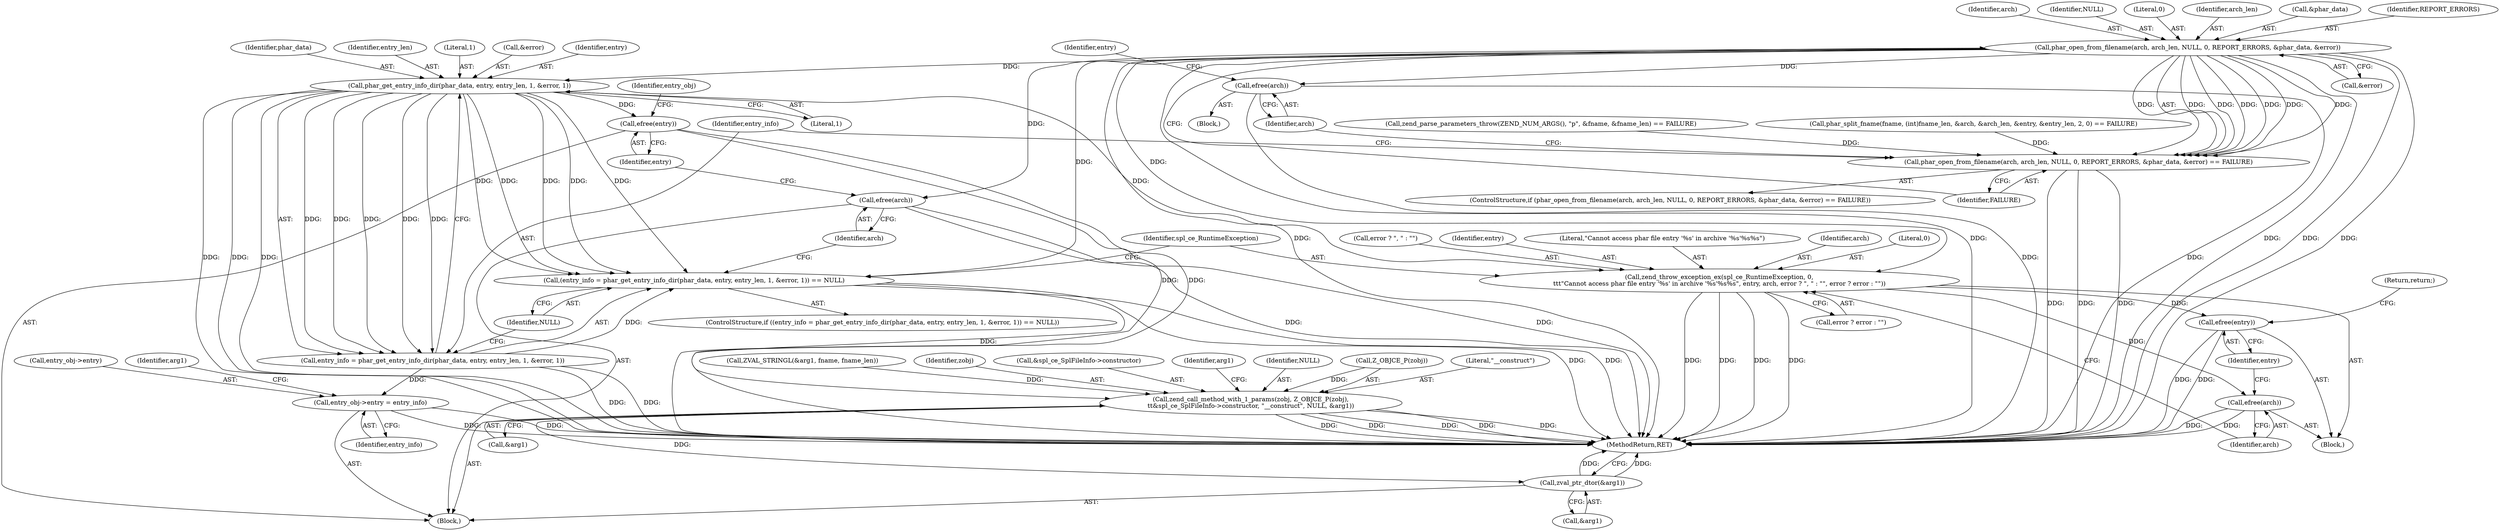 digraph "0_php_1e9b175204e3286d64dfd6c9f09151c31b5e099a_16@API" {
"1000192" [label="(Call,phar_open_from_filename(arch, arch_len, NULL, 0, REPORT_ERRORS, &phar_data, &error))"];
"1000191" [label="(Call,phar_open_from_filename(arch, arch_len, NULL, 0, REPORT_ERRORS, &phar_data, &error) == FAILURE)"];
"1000204" [label="(Call,efree(arch))"];
"1000231" [label="(Call,phar_get_entry_info_dir(phar_data, entry, entry_len, 1, &error, 1))"];
"1000228" [label="(Call,(entry_info = phar_get_entry_info_dir(phar_data, entry, entry_len, 1, &error, 1)) == NULL)"];
"1000274" [label="(Call,zend_call_method_with_1_params(zobj, Z_OBJCE_P(zobj),\n\t\t&spl_ce_SplFileInfo->constructor, \"__construct\", NULL, &arg1))"];
"1000286" [label="(Call,zval_ptr_dtor(&arg1))"];
"1000229" [label="(Call,entry_info = phar_get_entry_info_dir(phar_data, entry, entry_len, 1, &error, 1))"];
"1000264" [label="(Call,entry_obj->entry = entry_info)"];
"1000241" [label="(Call,zend_throw_exception_ex(spl_ce_RuntimeException, 0,\n\t\t\t\"Cannot access phar file entry '%s' in archive '%s'%s%s\", entry, arch, error ? \", \" : \"\", error ? error : \"\"))"];
"1000255" [label="(Call,efree(arch))"];
"1000257" [label="(Call,efree(entry))"];
"1000262" [label="(Call,efree(entry))"];
"1000260" [label="(Call,efree(arch))"];
"1000283" [label="(Identifier,NULL)"];
"1000193" [label="(Identifier,arch)"];
"1000241" [label="(Call,zend_throw_exception_ex(spl_ce_RuntimeException, 0,\n\t\t\t\"Cannot access phar file entry '%s' in archive '%s'%s%s\", entry, arch, error ? \", \" : \"\", error ? error : \"\"))"];
"1000195" [label="(Identifier,NULL)"];
"1000204" [label="(Call,efree(arch))"];
"1000228" [label="(Call,(entry_info = phar_get_entry_info_dir(phar_data, entry, entry_len, 1, &error, 1)) == NULL)"];
"1000236" [label="(Call,&error)"];
"1000230" [label="(Identifier,entry_info)"];
"1000247" [label="(Call,error ? \", \" : \"\")"];
"1000233" [label="(Identifier,entry)"];
"1000276" [label="(Call,Z_OBJCE_P(zobj))"];
"1000282" [label="(Literal,\"__construct\")"];
"1000255" [label="(Call,efree(arch))"];
"1000239" [label="(Identifier,NULL)"];
"1000231" [label="(Call,phar_get_entry_info_dir(phar_data, entry, entry_len, 1, &error, 1))"];
"1000232" [label="(Identifier,phar_data)"];
"1000234" [label="(Identifier,entry_len)"];
"1000274" [label="(Call,zend_call_method_with_1_params(zobj, Z_OBJCE_P(zobj),\n\t\t&spl_ce_SplFileInfo->constructor, \"__construct\", NULL, &arg1))"];
"1000103" [label="(Block,)"];
"1000268" [label="(Identifier,entry_info)"];
"1000251" [label="(Call,error ? error : \"\")"];
"1000265" [label="(Call,entry_obj->entry)"];
"1000245" [label="(Identifier,entry)"];
"1000196" [label="(Literal,0)"];
"1000202" [label="(Identifier,FAILURE)"];
"1000266" [label="(Identifier,entry_obj)"];
"1000235" [label="(Literal,1)"];
"1000194" [label="(Identifier,arch_len)"];
"1000242" [label="(Identifier,spl_ce_RuntimeException)"];
"1000271" [label="(Identifier,arg1)"];
"1000198" [label="(Call,&phar_data)"];
"1000238" [label="(Literal,1)"];
"1000259" [label="(Return,return;)"];
"1000263" [label="(Identifier,entry)"];
"1000260" [label="(Call,efree(arch))"];
"1000286" [label="(Call,zval_ptr_dtor(&arg1))"];
"1000205" [label="(Identifier,arch)"];
"1000200" [label="(Call,&error)"];
"1000261" [label="(Identifier,arch)"];
"1000284" [label="(Call,&arg1)"];
"1000269" [label="(Call,ZVAL_STRINGL(&arg1, fname, fname_len))"];
"1000227" [label="(ControlStructure,if ((entry_info = phar_get_entry_info_dir(phar_data, entry, entry_len, 1, &error, 1)) == NULL))"];
"1000197" [label="(Identifier,REPORT_ERRORS)"];
"1000258" [label="(Identifier,entry)"];
"1000120" [label="(Call,zend_parse_parameters_throw(ZEND_NUM_ARGS(), \"p\", &fname, &fname_len) == FAILURE)"];
"1000262" [label="(Call,efree(entry))"];
"1000264" [label="(Call,entry_obj->entry = entry_info)"];
"1000244" [label="(Literal,\"Cannot access phar file entry '%s' in archive '%s'%s%s\")"];
"1000229" [label="(Call,entry_info = phar_get_entry_info_dir(phar_data, entry, entry_len, 1, &error, 1))"];
"1000275" [label="(Identifier,zobj)"];
"1000256" [label="(Identifier,arch)"];
"1000203" [label="(Block,)"];
"1000166" [label="(Call,phar_split_fname(fname, (int)fname_len, &arch, &arch_len, &entry, &entry_len, 2, 0) == FAILURE)"];
"1000246" [label="(Identifier,arch)"];
"1000243" [label="(Literal,0)"];
"1000257" [label="(Call,efree(entry))"];
"1000191" [label="(Call,phar_open_from_filename(arch, arch_len, NULL, 0, REPORT_ERRORS, &phar_data, &error) == FAILURE)"];
"1000240" [label="(Block,)"];
"1000287" [label="(Call,&arg1)"];
"1000190" [label="(ControlStructure,if (phar_open_from_filename(arch, arch_len, NULL, 0, REPORT_ERRORS, &phar_data, &error) == FAILURE))"];
"1000192" [label="(Call,phar_open_from_filename(arch, arch_len, NULL, 0, REPORT_ERRORS, &phar_data, &error))"];
"1000207" [label="(Identifier,entry)"];
"1000278" [label="(Call,&spl_ce_SplFileInfo->constructor)"];
"1000288" [label="(Identifier,arg1)"];
"1000289" [label="(MethodReturn,RET)"];
"1000192" -> "1000191"  [label="AST: "];
"1000192" -> "1000200"  [label="CFG: "];
"1000193" -> "1000192"  [label="AST: "];
"1000194" -> "1000192"  [label="AST: "];
"1000195" -> "1000192"  [label="AST: "];
"1000196" -> "1000192"  [label="AST: "];
"1000197" -> "1000192"  [label="AST: "];
"1000198" -> "1000192"  [label="AST: "];
"1000200" -> "1000192"  [label="AST: "];
"1000202" -> "1000192"  [label="CFG: "];
"1000192" -> "1000289"  [label="DDG: "];
"1000192" -> "1000289"  [label="DDG: "];
"1000192" -> "1000289"  [label="DDG: "];
"1000192" -> "1000289"  [label="DDG: "];
"1000192" -> "1000289"  [label="DDG: "];
"1000192" -> "1000191"  [label="DDG: "];
"1000192" -> "1000191"  [label="DDG: "];
"1000192" -> "1000191"  [label="DDG: "];
"1000192" -> "1000191"  [label="DDG: "];
"1000192" -> "1000191"  [label="DDG: "];
"1000192" -> "1000191"  [label="DDG: "];
"1000192" -> "1000191"  [label="DDG: "];
"1000192" -> "1000204"  [label="DDG: "];
"1000192" -> "1000231"  [label="DDG: "];
"1000192" -> "1000228"  [label="DDG: "];
"1000192" -> "1000241"  [label="DDG: "];
"1000192" -> "1000260"  [label="DDG: "];
"1000191" -> "1000190"  [label="AST: "];
"1000191" -> "1000202"  [label="CFG: "];
"1000202" -> "1000191"  [label="AST: "];
"1000205" -> "1000191"  [label="CFG: "];
"1000230" -> "1000191"  [label="CFG: "];
"1000191" -> "1000289"  [label="DDG: "];
"1000191" -> "1000289"  [label="DDG: "];
"1000191" -> "1000289"  [label="DDG: "];
"1000166" -> "1000191"  [label="DDG: "];
"1000120" -> "1000191"  [label="DDG: "];
"1000204" -> "1000203"  [label="AST: "];
"1000204" -> "1000205"  [label="CFG: "];
"1000205" -> "1000204"  [label="AST: "];
"1000207" -> "1000204"  [label="CFG: "];
"1000204" -> "1000289"  [label="DDG: "];
"1000204" -> "1000289"  [label="DDG: "];
"1000231" -> "1000229"  [label="AST: "];
"1000231" -> "1000238"  [label="CFG: "];
"1000232" -> "1000231"  [label="AST: "];
"1000233" -> "1000231"  [label="AST: "];
"1000234" -> "1000231"  [label="AST: "];
"1000235" -> "1000231"  [label="AST: "];
"1000236" -> "1000231"  [label="AST: "];
"1000238" -> "1000231"  [label="AST: "];
"1000229" -> "1000231"  [label="CFG: "];
"1000231" -> "1000289"  [label="DDG: "];
"1000231" -> "1000289"  [label="DDG: "];
"1000231" -> "1000289"  [label="DDG: "];
"1000231" -> "1000228"  [label="DDG: "];
"1000231" -> "1000228"  [label="DDG: "];
"1000231" -> "1000228"  [label="DDG: "];
"1000231" -> "1000228"  [label="DDG: "];
"1000231" -> "1000228"  [label="DDG: "];
"1000231" -> "1000229"  [label="DDG: "];
"1000231" -> "1000229"  [label="DDG: "];
"1000231" -> "1000229"  [label="DDG: "];
"1000231" -> "1000229"  [label="DDG: "];
"1000231" -> "1000229"  [label="DDG: "];
"1000231" -> "1000241"  [label="DDG: "];
"1000231" -> "1000262"  [label="DDG: "];
"1000228" -> "1000227"  [label="AST: "];
"1000228" -> "1000239"  [label="CFG: "];
"1000229" -> "1000228"  [label="AST: "];
"1000239" -> "1000228"  [label="AST: "];
"1000242" -> "1000228"  [label="CFG: "];
"1000261" -> "1000228"  [label="CFG: "];
"1000228" -> "1000289"  [label="DDG: "];
"1000228" -> "1000289"  [label="DDG: "];
"1000229" -> "1000228"  [label="DDG: "];
"1000228" -> "1000274"  [label="DDG: "];
"1000274" -> "1000103"  [label="AST: "];
"1000274" -> "1000284"  [label="CFG: "];
"1000275" -> "1000274"  [label="AST: "];
"1000276" -> "1000274"  [label="AST: "];
"1000278" -> "1000274"  [label="AST: "];
"1000282" -> "1000274"  [label="AST: "];
"1000283" -> "1000274"  [label="AST: "];
"1000284" -> "1000274"  [label="AST: "];
"1000288" -> "1000274"  [label="CFG: "];
"1000274" -> "1000289"  [label="DDG: "];
"1000274" -> "1000289"  [label="DDG: "];
"1000274" -> "1000289"  [label="DDG: "];
"1000274" -> "1000289"  [label="DDG: "];
"1000274" -> "1000289"  [label="DDG: "];
"1000276" -> "1000274"  [label="DDG: "];
"1000269" -> "1000274"  [label="DDG: "];
"1000274" -> "1000286"  [label="DDG: "];
"1000286" -> "1000103"  [label="AST: "];
"1000286" -> "1000287"  [label="CFG: "];
"1000287" -> "1000286"  [label="AST: "];
"1000289" -> "1000286"  [label="CFG: "];
"1000286" -> "1000289"  [label="DDG: "];
"1000286" -> "1000289"  [label="DDG: "];
"1000230" -> "1000229"  [label="AST: "];
"1000239" -> "1000229"  [label="CFG: "];
"1000229" -> "1000289"  [label="DDG: "];
"1000229" -> "1000289"  [label="DDG: "];
"1000229" -> "1000264"  [label="DDG: "];
"1000264" -> "1000103"  [label="AST: "];
"1000264" -> "1000268"  [label="CFG: "];
"1000265" -> "1000264"  [label="AST: "];
"1000268" -> "1000264"  [label="AST: "];
"1000271" -> "1000264"  [label="CFG: "];
"1000264" -> "1000289"  [label="DDG: "];
"1000264" -> "1000289"  [label="DDG: "];
"1000241" -> "1000240"  [label="AST: "];
"1000241" -> "1000251"  [label="CFG: "];
"1000242" -> "1000241"  [label="AST: "];
"1000243" -> "1000241"  [label="AST: "];
"1000244" -> "1000241"  [label="AST: "];
"1000245" -> "1000241"  [label="AST: "];
"1000246" -> "1000241"  [label="AST: "];
"1000247" -> "1000241"  [label="AST: "];
"1000251" -> "1000241"  [label="AST: "];
"1000256" -> "1000241"  [label="CFG: "];
"1000241" -> "1000289"  [label="DDG: "];
"1000241" -> "1000289"  [label="DDG: "];
"1000241" -> "1000289"  [label="DDG: "];
"1000241" -> "1000289"  [label="DDG: "];
"1000241" -> "1000255"  [label="DDG: "];
"1000241" -> "1000257"  [label="DDG: "];
"1000255" -> "1000240"  [label="AST: "];
"1000255" -> "1000256"  [label="CFG: "];
"1000256" -> "1000255"  [label="AST: "];
"1000258" -> "1000255"  [label="CFG: "];
"1000255" -> "1000289"  [label="DDG: "];
"1000255" -> "1000289"  [label="DDG: "];
"1000257" -> "1000240"  [label="AST: "];
"1000257" -> "1000258"  [label="CFG: "];
"1000258" -> "1000257"  [label="AST: "];
"1000259" -> "1000257"  [label="CFG: "];
"1000257" -> "1000289"  [label="DDG: "];
"1000257" -> "1000289"  [label="DDG: "];
"1000262" -> "1000103"  [label="AST: "];
"1000262" -> "1000263"  [label="CFG: "];
"1000263" -> "1000262"  [label="AST: "];
"1000266" -> "1000262"  [label="CFG: "];
"1000262" -> "1000289"  [label="DDG: "];
"1000262" -> "1000289"  [label="DDG: "];
"1000260" -> "1000103"  [label="AST: "];
"1000260" -> "1000261"  [label="CFG: "];
"1000261" -> "1000260"  [label="AST: "];
"1000263" -> "1000260"  [label="CFG: "];
"1000260" -> "1000289"  [label="DDG: "];
"1000260" -> "1000289"  [label="DDG: "];
}
